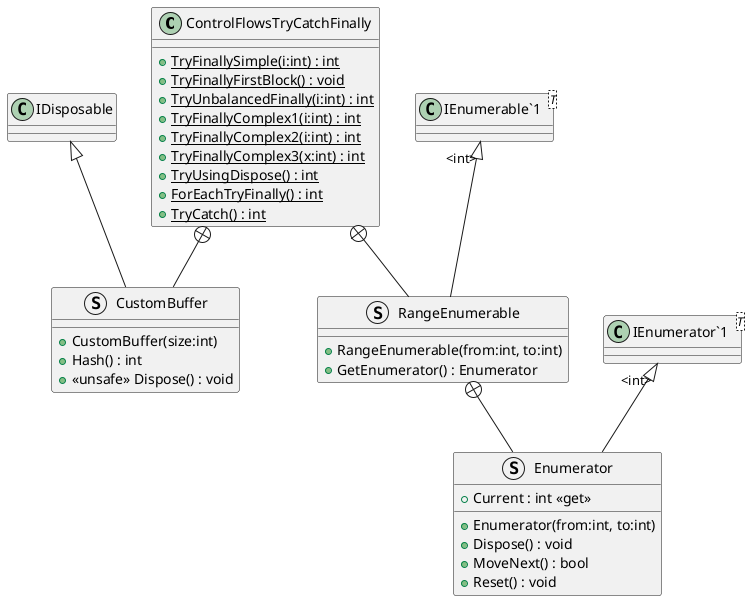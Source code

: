 @startuml
class ControlFlowsTryCatchFinally {
    + {static} TryFinallySimple(i:int) : int
    + {static} TryFinallyFirstBlock() : void
    + {static} TryUnbalancedFinally(i:int) : int
    + {static} TryFinallyComplex1(i:int) : int
    + {static} TryFinallyComplex2(i:int) : int
    + {static} TryFinallyComplex3(x:int) : int
    + {static} TryUsingDispose() : int
    + {static} ForEachTryFinally() : int
    + {static} TryCatch() : int
}
struct CustomBuffer {
    + CustomBuffer(size:int)
    + Hash() : int
    + <<unsafe>> Dispose() : void
}
struct RangeEnumerable {
    + RangeEnumerable(from:int, to:int)
    + GetEnumerator() : Enumerator
}
class "IEnumerable`1"<T> {
}
struct Enumerator {
    + Enumerator(from:int, to:int)
    + Dispose() : void
    + MoveNext() : bool
    + Reset() : void
    + Current : int <<get>>
}
class "IEnumerator`1"<T> {
}
ControlFlowsTryCatchFinally +-- CustomBuffer
IDisposable <|-- CustomBuffer
ControlFlowsTryCatchFinally +-- RangeEnumerable
"IEnumerable`1" "<int>" <|-- RangeEnumerable
RangeEnumerable +-- Enumerator
"IEnumerator`1" "<int>" <|-- Enumerator
@enduml
